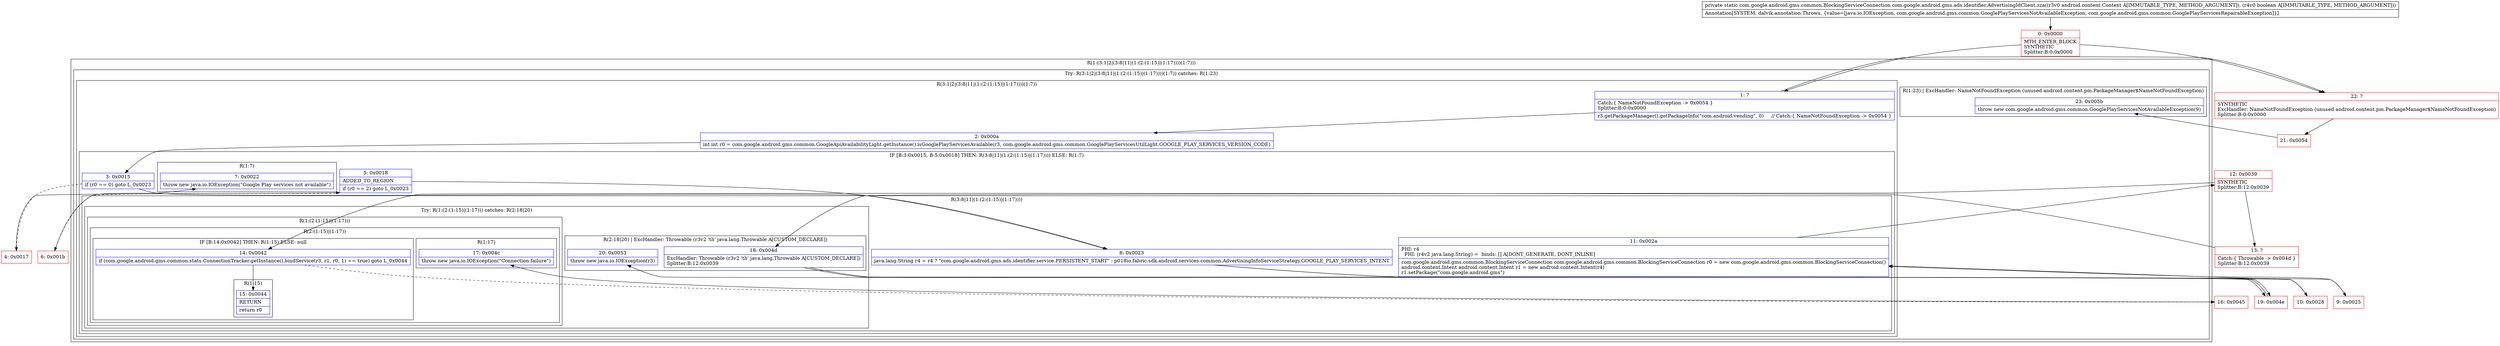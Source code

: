 digraph "CFG forcom.google.android.gms.ads.identifier.AdvertisingIdClient.zza(Landroid\/content\/Context;Z)Lcom\/google\/android\/gms\/common\/BlockingServiceConnection;" {
subgraph cluster_Region_319174281 {
label = "R(1:(3:1|2|(3:8|11|(1:(2:(1:15)|(1:17))))(1:7)))";
node [shape=record,color=blue];
subgraph cluster_TryCatchRegion_1379972664 {
label = "Try: R(3:1|2|(3:8|11|(1:(2:(1:15)|(1:17))))(1:7)) catches: R(1:23)";
node [shape=record,color=blue];
subgraph cluster_Region_1462400668 {
label = "R(3:1|2|(3:8|11|(1:(2:(1:15)|(1:17))))(1:7))";
node [shape=record,color=blue];
Node_1 [shape=record,label="{1\:\ ?|Catch:\{ NameNotFoundException \-\> 0x0054 \}\lSplitter:B:0:0x0000\l|r3.getPackageManager().getPackageInfo(\"com.android.vending\", 0)     \/\/ Catch:\{ NameNotFoundException \-\> 0x0054 \}\l}"];
Node_2 [shape=record,label="{2\:\ 0x000a|int int r0 = com.google.android.gms.common.GoogleApiAvailabilityLight.getInstance().isGooglePlayServicesAvailable(r3, com.google.android.gms.common.GooglePlayServicesUtilLight.GOOGLE_PLAY_SERVICES_VERSION_CODE)\l}"];
subgraph cluster_IfRegion_1659472392 {
label = "IF [B:3:0x0015, B:5:0x0018] THEN: R(3:8|11|(1:(2:(1:15)|(1:17)))) ELSE: R(1:7)";
node [shape=record,color=blue];
Node_3 [shape=record,label="{3\:\ 0x0015|if (r0 == 0) goto L_0x0023\l}"];
Node_5 [shape=record,label="{5\:\ 0x0018|ADDED_TO_REGION\l|if (r0 == 2) goto L_0x0023\l}"];
subgraph cluster_Region_1623668948 {
label = "R(3:8|11|(1:(2:(1:15)|(1:17))))";
node [shape=record,color=blue];
Node_8 [shape=record,label="{8\:\ 0x0023|java.lang.String r4 = r4 ? \"com.google.android.gms.ads.identifier.service.PERSISTENT_START\" : p018io.fabric.sdk.android.services.common.AdvertisingInfoServiceStrategy.GOOGLE_PLAY_SERVICES_INTENT\l}"];
Node_11 [shape=record,label="{11\:\ 0x002a|PHI: r4 \l  PHI: (r4v2 java.lang.String) =  binds: [] A[DONT_GENERATE, DONT_INLINE]\l|com.google.android.gms.common.BlockingServiceConnection com.google.android.gms.common.BlockingServiceConnection r0 = new com.google.android.gms.common.BlockingServiceConnection()\landroid.content.Intent android.content.Intent r1 = new android.content.Intent(r4)\lr1.setPackage(\"com.google.android.gms\")\l}"];
subgraph cluster_TryCatchRegion_1554203910 {
label = "Try: R(1:(2:(1:15)|(1:17))) catches: R(2:18|20)";
node [shape=record,color=blue];
subgraph cluster_Region_1460910134 {
label = "R(1:(2:(1:15)|(1:17)))";
node [shape=record,color=blue];
subgraph cluster_Region_1963163171 {
label = "R(2:(1:15)|(1:17))";
node [shape=record,color=blue];
subgraph cluster_IfRegion_1859789237 {
label = "IF [B:14:0x0042] THEN: R(1:15) ELSE: null";
node [shape=record,color=blue];
Node_14 [shape=record,label="{14\:\ 0x0042|if (com.google.android.gms.common.stats.ConnectionTracker.getInstance().bindService(r3, r1, r0, 1) == true) goto L_0x0044\l}"];
subgraph cluster_Region_1790981220 {
label = "R(1:15)";
node [shape=record,color=blue];
Node_15 [shape=record,label="{15\:\ 0x0044|RETURN\l|return r0\l}"];
}
}
subgraph cluster_Region_572909517 {
label = "R(1:17)";
node [shape=record,color=blue];
Node_17 [shape=record,label="{17\:\ 0x004c|throw new java.io.IOException(\"Connection failure\")\l}"];
}
}
}
subgraph cluster_Region_1692933626 {
label = "R(2:18|20) | ExcHandler: Throwable (r3v2 'th' java.lang.Throwable A[CUSTOM_DECLARE])\l";
node [shape=record,color=blue];
Node_18 [shape=record,label="{18\:\ 0x004d|ExcHandler: Throwable (r3v2 'th' java.lang.Throwable A[CUSTOM_DECLARE])\lSplitter:B:12:0x0039\l}"];
Node_20 [shape=record,label="{20\:\ 0x0053|throw new java.io.IOException(r3)\l}"];
}
}
}
subgraph cluster_Region_787532633 {
label = "R(1:7)";
node [shape=record,color=blue];
Node_7 [shape=record,label="{7\:\ 0x0022|throw new java.io.IOException(\"Google Play services not available\")\l}"];
}
}
}
subgraph cluster_Region_1089227458 {
label = "R(1:23) | ExcHandler: NameNotFoundException (unused android.content.pm.PackageManager$NameNotFoundException)\l";
node [shape=record,color=blue];
Node_23 [shape=record,label="{23\:\ 0x005b|throw new com.google.android.gms.common.GooglePlayServicesNotAvailableException(9)\l}"];
}
}
}
subgraph cluster_Region_1089227458 {
label = "R(1:23) | ExcHandler: NameNotFoundException (unused android.content.pm.PackageManager$NameNotFoundException)\l";
node [shape=record,color=blue];
Node_23 [shape=record,label="{23\:\ 0x005b|throw new com.google.android.gms.common.GooglePlayServicesNotAvailableException(9)\l}"];
}
subgraph cluster_Region_1692933626 {
label = "R(2:18|20) | ExcHandler: Throwable (r3v2 'th' java.lang.Throwable A[CUSTOM_DECLARE])\l";
node [shape=record,color=blue];
Node_18 [shape=record,label="{18\:\ 0x004d|ExcHandler: Throwable (r3v2 'th' java.lang.Throwable A[CUSTOM_DECLARE])\lSplitter:B:12:0x0039\l}"];
Node_20 [shape=record,label="{20\:\ 0x0053|throw new java.io.IOException(r3)\l}"];
}
Node_0 [shape=record,color=red,label="{0\:\ 0x0000|MTH_ENTER_BLOCK\lSYNTHETIC\lSplitter:B:0:0x0000\l}"];
Node_4 [shape=record,color=red,label="{4\:\ 0x0017}"];
Node_6 [shape=record,color=red,label="{6\:\ 0x001b}"];
Node_9 [shape=record,color=red,label="{9\:\ 0x0025}"];
Node_10 [shape=record,color=red,label="{10\:\ 0x0028}"];
Node_12 [shape=record,color=red,label="{12\:\ 0x0039|SYNTHETIC\lSplitter:B:12:0x0039\l}"];
Node_13 [shape=record,color=red,label="{13\:\ ?|Catch:\{ Throwable \-\> 0x004d \}\lSplitter:B:12:0x0039\l}"];
Node_16 [shape=record,color=red,label="{16\:\ 0x0045}"];
Node_19 [shape=record,color=red,label="{19\:\ 0x004e}"];
Node_21 [shape=record,color=red,label="{21\:\ 0x0054}"];
Node_22 [shape=record,color=red,label="{22\:\ ?|SYNTHETIC\lExcHandler: NameNotFoundException (unused android.content.pm.PackageManager$NameNotFoundException)\lSplitter:B:0:0x0000\l}"];
MethodNode[shape=record,label="{private static com.google.android.gms.common.BlockingServiceConnection com.google.android.gms.ads.identifier.AdvertisingIdClient.zza((r3v0 android.content.Context A[IMMUTABLE_TYPE, METHOD_ARGUMENT]), (r4v0 boolean A[IMMUTABLE_TYPE, METHOD_ARGUMENT]))  | Annotation[SYSTEM, dalvik.annotation.Throws, \{value=[java.io.IOException, com.google.android.gms.common.GooglePlayServicesNotAvailableException, com.google.android.gms.common.GooglePlayServicesRepairableException]\}]\l}"];
MethodNode -> Node_0;
Node_1 -> Node_2;
Node_1 -> Node_22;
Node_2 -> Node_3;
Node_3 -> Node_4[style=dashed];
Node_3 -> Node_8;
Node_5 -> Node_6[style=dashed];
Node_5 -> Node_8;
Node_8 -> Node_9;
Node_8 -> Node_10;
Node_11 -> Node_12;
Node_14 -> Node_15;
Node_14 -> Node_16[style=dashed];
Node_18 -> Node_19;
Node_18 -> Node_19;
Node_0 -> Node_1;
Node_0 -> Node_22;
Node_4 -> Node_5;
Node_6 -> Node_7;
Node_9 -> Node_11;
Node_10 -> Node_11;
Node_12 -> Node_13;
Node_12 -> Node_18;
Node_13 -> Node_14;
Node_16 -> Node_17;
Node_19 -> Node_20;
Node_21 -> Node_23;
Node_22 -> Node_21;
}

